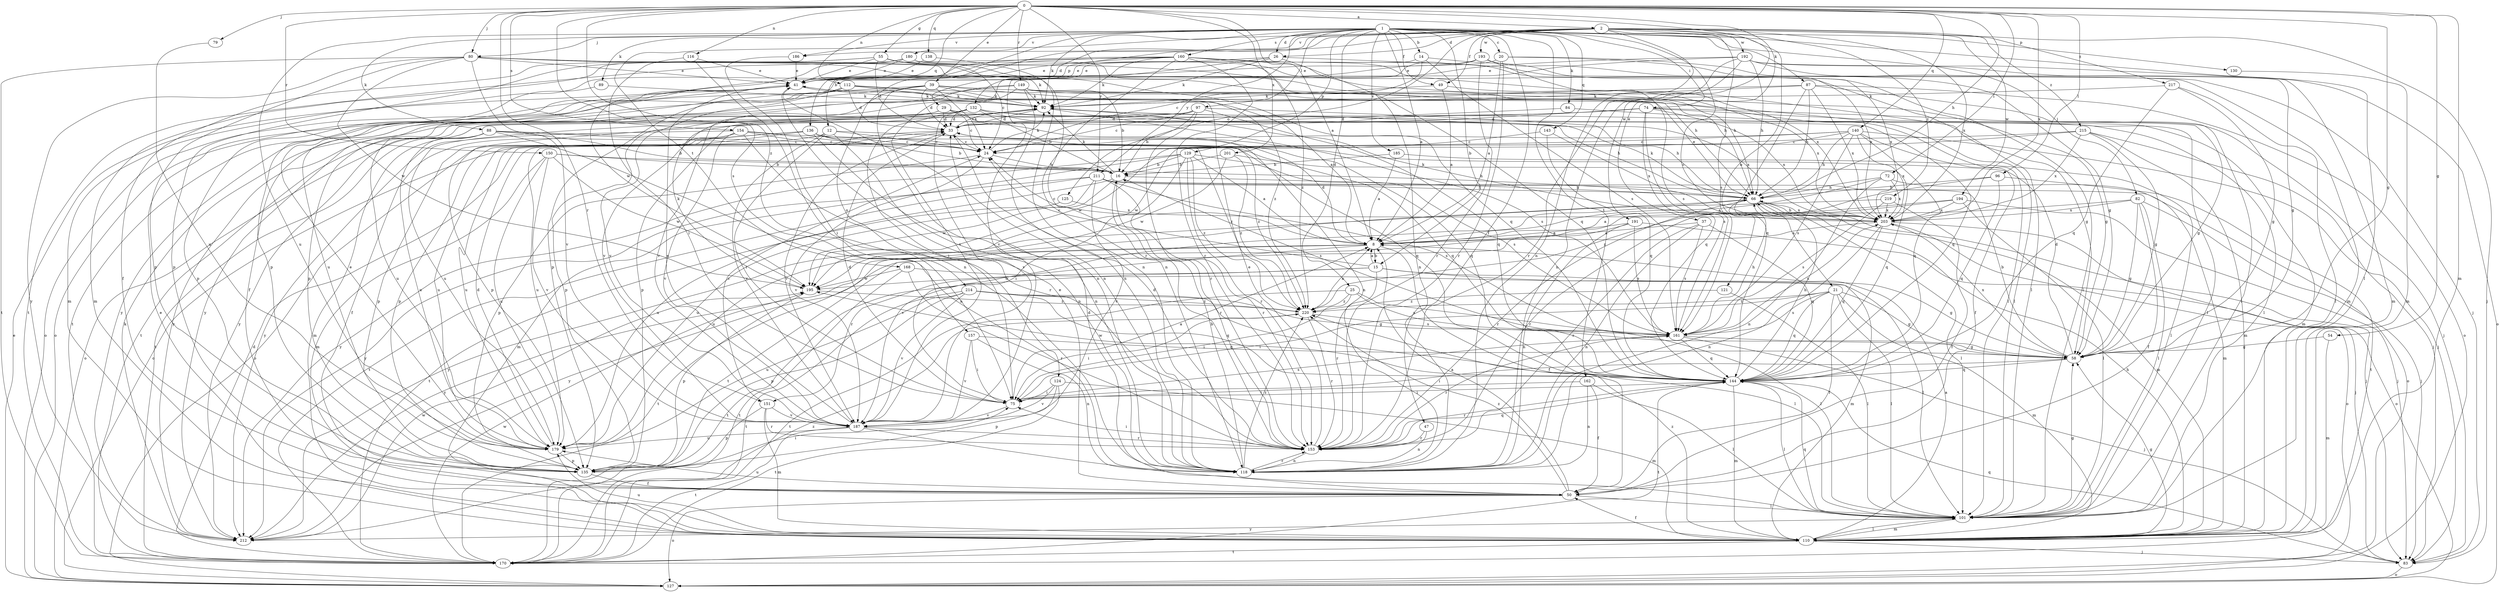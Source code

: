 strict digraph  {
0;
1;
2;
8;
12;
14;
15;
16;
20;
21;
24;
25;
26;
29;
33;
37;
39;
41;
47;
49;
50;
54;
55;
58;
66;
72;
74;
75;
79;
80;
82;
83;
84;
87;
88;
89;
92;
96;
97;
101;
110;
112;
116;
118;
121;
124;
125;
127;
129;
130;
132;
135;
136;
138;
140;
143;
144;
149;
150;
151;
153;
154;
157;
160;
161;
162;
168;
170;
179;
180;
185;
186;
187;
191;
192;
193;
194;
195;
201;
203;
211;
212;
214;
215;
217;
219;
220;
0 -> 2  [label=a];
0 -> 8  [label=a];
0 -> 37  [label=e];
0 -> 39  [label=e];
0 -> 54  [label=g];
0 -> 55  [label=g];
0 -> 58  [label=g];
0 -> 66  [label=h];
0 -> 72  [label=i];
0 -> 79  [label=j];
0 -> 80  [label=j];
0 -> 96  [label=l];
0 -> 110  [label=m];
0 -> 112  [label=n];
0 -> 116  [label=n];
0 -> 136  [label=q];
0 -> 138  [label=q];
0 -> 140  [label=q];
0 -> 149  [label=r];
0 -> 150  [label=r];
0 -> 151  [label=r];
0 -> 154  [label=s];
0 -> 157  [label=s];
0 -> 191  [label=w];
0 -> 201  [label=x];
0 -> 203  [label=x];
0 -> 211  [label=y];
0 -> 214  [label=z];
1 -> 8  [label=a];
1 -> 12  [label=b];
1 -> 14  [label=b];
1 -> 15  [label=b];
1 -> 20  [label=c];
1 -> 21  [label=c];
1 -> 25  [label=d];
1 -> 26  [label=d];
1 -> 47  [label=f];
1 -> 49  [label=f];
1 -> 74  [label=i];
1 -> 80  [label=j];
1 -> 82  [label=j];
1 -> 84  [label=k];
1 -> 87  [label=k];
1 -> 88  [label=k];
1 -> 89  [label=k];
1 -> 92  [label=k];
1 -> 97  [label=l];
1 -> 101  [label=l];
1 -> 129  [label=p];
1 -> 130  [label=p];
1 -> 143  [label=q];
1 -> 160  [label=s];
1 -> 162  [label=t];
1 -> 179  [label=u];
1 -> 180  [label=v];
1 -> 185  [label=v];
1 -> 186  [label=v];
1 -> 211  [label=y];
2 -> 26  [label=d];
2 -> 29  [label=d];
2 -> 49  [label=f];
2 -> 83  [label=j];
2 -> 118  [label=n];
2 -> 121  [label=o];
2 -> 124  [label=o];
2 -> 125  [label=o];
2 -> 132  [label=p];
2 -> 161  [label=s];
2 -> 168  [label=t];
2 -> 186  [label=v];
2 -> 192  [label=w];
2 -> 193  [label=w];
2 -> 194  [label=w];
2 -> 203  [label=x];
2 -> 215  [label=z];
2 -> 217  [label=z];
2 -> 219  [label=z];
8 -> 15  [label=b];
8 -> 24  [label=c];
8 -> 33  [label=d];
8 -> 50  [label=f];
8 -> 151  [label=r];
8 -> 170  [label=t];
8 -> 212  [label=y];
12 -> 24  [label=c];
12 -> 75  [label=i];
12 -> 118  [label=n];
12 -> 144  [label=q];
12 -> 179  [label=u];
12 -> 187  [label=v];
14 -> 24  [label=c];
14 -> 41  [label=e];
14 -> 58  [label=g];
14 -> 161  [label=s];
15 -> 8  [label=a];
15 -> 24  [label=c];
15 -> 58  [label=g];
15 -> 110  [label=m];
15 -> 153  [label=r];
15 -> 170  [label=t];
15 -> 195  [label=w];
16 -> 66  [label=h];
16 -> 92  [label=k];
16 -> 153  [label=r];
16 -> 161  [label=s];
16 -> 179  [label=u];
16 -> 195  [label=w];
20 -> 8  [label=a];
20 -> 41  [label=e];
20 -> 83  [label=j];
20 -> 153  [label=r];
20 -> 203  [label=x];
21 -> 50  [label=f];
21 -> 58  [label=g];
21 -> 75  [label=i];
21 -> 101  [label=l];
21 -> 110  [label=m];
21 -> 144  [label=q];
21 -> 161  [label=s];
21 -> 220  [label=z];
24 -> 16  [label=b];
24 -> 92  [label=k];
24 -> 135  [label=p];
24 -> 187  [label=v];
25 -> 75  [label=i];
25 -> 101  [label=l];
25 -> 161  [label=s];
25 -> 170  [label=t];
25 -> 220  [label=z];
26 -> 41  [label=e];
26 -> 92  [label=k];
26 -> 118  [label=n];
26 -> 135  [label=p];
26 -> 203  [label=x];
29 -> 24  [label=c];
29 -> 33  [label=d];
29 -> 118  [label=n];
29 -> 135  [label=p];
29 -> 179  [label=u];
29 -> 203  [label=x];
33 -> 24  [label=c];
33 -> 92  [label=k];
33 -> 127  [label=o];
33 -> 187  [label=v];
37 -> 8  [label=a];
37 -> 118  [label=n];
37 -> 144  [label=q];
37 -> 153  [label=r];
37 -> 161  [label=s];
39 -> 24  [label=c];
39 -> 33  [label=d];
39 -> 58  [label=g];
39 -> 92  [label=k];
39 -> 118  [label=n];
39 -> 127  [label=o];
39 -> 170  [label=t];
39 -> 187  [label=v];
39 -> 220  [label=z];
41 -> 92  [label=k];
41 -> 118  [label=n];
41 -> 127  [label=o];
47 -> 118  [label=n];
47 -> 153  [label=r];
49 -> 8  [label=a];
49 -> 92  [label=k];
49 -> 203  [label=x];
50 -> 8  [label=a];
50 -> 33  [label=d];
50 -> 41  [label=e];
50 -> 101  [label=l];
50 -> 127  [label=o];
50 -> 179  [label=u];
50 -> 220  [label=z];
54 -> 58  [label=g];
54 -> 110  [label=m];
55 -> 24  [label=c];
55 -> 33  [label=d];
55 -> 41  [label=e];
55 -> 50  [label=f];
55 -> 101  [label=l];
55 -> 135  [label=p];
55 -> 144  [label=q];
58 -> 16  [label=b];
58 -> 33  [label=d];
58 -> 75  [label=i];
58 -> 144  [label=q];
58 -> 203  [label=x];
66 -> 41  [label=e];
66 -> 83  [label=j];
66 -> 92  [label=k];
66 -> 101  [label=l];
66 -> 110  [label=m];
66 -> 153  [label=r];
66 -> 179  [label=u];
66 -> 187  [label=v];
66 -> 203  [label=x];
72 -> 8  [label=a];
72 -> 66  [label=h];
72 -> 110  [label=m];
72 -> 118  [label=n];
72 -> 203  [label=x];
74 -> 33  [label=d];
74 -> 58  [label=g];
74 -> 83  [label=j];
74 -> 135  [label=p];
74 -> 144  [label=q];
74 -> 161  [label=s];
74 -> 170  [label=t];
74 -> 203  [label=x];
75 -> 8  [label=a];
75 -> 33  [label=d];
75 -> 161  [label=s];
75 -> 187  [label=v];
79 -> 179  [label=u];
80 -> 41  [label=e];
80 -> 66  [label=h];
80 -> 92  [label=k];
80 -> 135  [label=p];
80 -> 153  [label=r];
80 -> 170  [label=t];
80 -> 187  [label=v];
80 -> 195  [label=w];
80 -> 212  [label=y];
82 -> 50  [label=f];
82 -> 58  [label=g];
82 -> 83  [label=j];
82 -> 101  [label=l];
82 -> 170  [label=t];
82 -> 203  [label=x];
83 -> 127  [label=o];
83 -> 144  [label=q];
84 -> 33  [label=d];
84 -> 110  [label=m];
87 -> 66  [label=h];
87 -> 92  [label=k];
87 -> 101  [label=l];
87 -> 127  [label=o];
87 -> 144  [label=q];
87 -> 203  [label=x];
87 -> 212  [label=y];
88 -> 16  [label=b];
88 -> 24  [label=c];
88 -> 110  [label=m];
88 -> 118  [label=n];
88 -> 127  [label=o];
88 -> 144  [label=q];
88 -> 170  [label=t];
88 -> 179  [label=u];
89 -> 92  [label=k];
89 -> 135  [label=p];
92 -> 33  [label=d];
92 -> 101  [label=l];
92 -> 161  [label=s];
92 -> 212  [label=y];
96 -> 66  [label=h];
96 -> 144  [label=q];
96 -> 170  [label=t];
96 -> 220  [label=z];
97 -> 16  [label=b];
97 -> 24  [label=c];
97 -> 33  [label=d];
97 -> 66  [label=h];
97 -> 144  [label=q];
97 -> 153  [label=r];
97 -> 212  [label=y];
101 -> 58  [label=g];
101 -> 110  [label=m];
101 -> 144  [label=q];
101 -> 212  [label=y];
110 -> 8  [label=a];
110 -> 41  [label=e];
110 -> 50  [label=f];
110 -> 58  [label=g];
110 -> 66  [label=h];
110 -> 83  [label=j];
110 -> 101  [label=l];
110 -> 170  [label=t];
110 -> 179  [label=u];
110 -> 220  [label=z];
112 -> 8  [label=a];
112 -> 33  [label=d];
112 -> 92  [label=k];
112 -> 101  [label=l];
112 -> 179  [label=u];
112 -> 187  [label=v];
112 -> 212  [label=y];
116 -> 41  [label=e];
116 -> 75  [label=i];
116 -> 118  [label=n];
118 -> 16  [label=b];
118 -> 153  [label=r];
118 -> 220  [label=z];
121 -> 101  [label=l];
121 -> 220  [label=z];
124 -> 75  [label=i];
124 -> 110  [label=m];
124 -> 135  [label=p];
124 -> 170  [label=t];
124 -> 187  [label=v];
125 -> 170  [label=t];
125 -> 203  [label=x];
127 -> 41  [label=e];
129 -> 8  [label=a];
129 -> 16  [label=b];
129 -> 75  [label=i];
129 -> 110  [label=m];
129 -> 153  [label=r];
129 -> 161  [label=s];
129 -> 212  [label=y];
129 -> 220  [label=z];
130 -> 110  [label=m];
132 -> 16  [label=b];
132 -> 33  [label=d];
132 -> 66  [label=h];
132 -> 75  [label=i];
132 -> 101  [label=l];
132 -> 135  [label=p];
132 -> 144  [label=q];
132 -> 179  [label=u];
132 -> 187  [label=v];
135 -> 50  [label=f];
135 -> 75  [label=i];
136 -> 16  [label=b];
136 -> 24  [label=c];
136 -> 118  [label=n];
136 -> 127  [label=o];
136 -> 135  [label=p];
136 -> 179  [label=u];
136 -> 220  [label=z];
138 -> 41  [label=e];
138 -> 118  [label=n];
140 -> 24  [label=c];
140 -> 50  [label=f];
140 -> 66  [label=h];
140 -> 83  [label=j];
140 -> 144  [label=q];
140 -> 161  [label=s];
140 -> 179  [label=u];
140 -> 195  [label=w];
140 -> 203  [label=x];
143 -> 24  [label=c];
143 -> 144  [label=q];
143 -> 203  [label=x];
144 -> 66  [label=h];
144 -> 75  [label=i];
144 -> 101  [label=l];
144 -> 110  [label=m];
144 -> 153  [label=r];
144 -> 170  [label=t];
144 -> 195  [label=w];
149 -> 16  [label=b];
149 -> 50  [label=f];
149 -> 58  [label=g];
149 -> 92  [label=k];
149 -> 101  [label=l];
149 -> 118  [label=n];
149 -> 135  [label=p];
149 -> 187  [label=v];
150 -> 16  [label=b];
150 -> 66  [label=h];
150 -> 110  [label=m];
150 -> 179  [label=u];
150 -> 187  [label=v];
150 -> 195  [label=w];
151 -> 24  [label=c];
151 -> 110  [label=m];
151 -> 135  [label=p];
151 -> 153  [label=r];
151 -> 187  [label=v];
153 -> 33  [label=d];
153 -> 41  [label=e];
153 -> 75  [label=i];
153 -> 118  [label=n];
153 -> 144  [label=q];
154 -> 24  [label=c];
154 -> 50  [label=f];
154 -> 135  [label=p];
154 -> 144  [label=q];
154 -> 153  [label=r];
154 -> 187  [label=v];
154 -> 212  [label=y];
154 -> 220  [label=z];
157 -> 58  [label=g];
157 -> 75  [label=i];
157 -> 118  [label=n];
157 -> 187  [label=v];
160 -> 41  [label=e];
160 -> 66  [label=h];
160 -> 92  [label=k];
160 -> 101  [label=l];
160 -> 110  [label=m];
160 -> 118  [label=n];
160 -> 135  [label=p];
160 -> 153  [label=r];
160 -> 170  [label=t];
160 -> 203  [label=x];
160 -> 220  [label=z];
161 -> 58  [label=g];
161 -> 66  [label=h];
161 -> 83  [label=j];
161 -> 144  [label=q];
161 -> 153  [label=r];
161 -> 203  [label=x];
162 -> 50  [label=f];
162 -> 75  [label=i];
162 -> 101  [label=l];
162 -> 118  [label=n];
168 -> 101  [label=l];
168 -> 153  [label=r];
168 -> 170  [label=t];
168 -> 195  [label=w];
170 -> 33  [label=d];
170 -> 195  [label=w];
179 -> 33  [label=d];
179 -> 41  [label=e];
179 -> 135  [label=p];
180 -> 41  [label=e];
180 -> 66  [label=h];
180 -> 110  [label=m];
180 -> 144  [label=q];
180 -> 195  [label=w];
185 -> 8  [label=a];
185 -> 16  [label=b];
185 -> 101  [label=l];
186 -> 41  [label=e];
186 -> 75  [label=i];
187 -> 41  [label=e];
187 -> 101  [label=l];
187 -> 153  [label=r];
187 -> 170  [label=t];
187 -> 179  [label=u];
191 -> 8  [label=a];
191 -> 118  [label=n];
191 -> 127  [label=o];
191 -> 161  [label=s];
191 -> 212  [label=y];
192 -> 41  [label=e];
192 -> 58  [label=g];
192 -> 66  [label=h];
192 -> 110  [label=m];
192 -> 118  [label=n];
192 -> 127  [label=o];
192 -> 153  [label=r];
192 -> 187  [label=v];
193 -> 41  [label=e];
193 -> 110  [label=m];
193 -> 153  [label=r];
193 -> 161  [label=s];
193 -> 187  [label=v];
194 -> 8  [label=a];
194 -> 83  [label=j];
194 -> 101  [label=l];
194 -> 153  [label=r];
194 -> 203  [label=x];
195 -> 92  [label=k];
195 -> 135  [label=p];
195 -> 220  [label=z];
201 -> 16  [label=b];
201 -> 144  [label=q];
201 -> 195  [label=w];
201 -> 220  [label=z];
203 -> 8  [label=a];
203 -> 66  [label=h];
203 -> 83  [label=j];
203 -> 92  [label=k];
203 -> 118  [label=n];
203 -> 127  [label=o];
203 -> 144  [label=q];
211 -> 66  [label=h];
211 -> 127  [label=o];
211 -> 153  [label=r];
211 -> 161  [label=s];
211 -> 170  [label=t];
211 -> 179  [label=u];
211 -> 187  [label=v];
211 -> 212  [label=y];
212 -> 92  [label=k];
212 -> 195  [label=w];
212 -> 220  [label=z];
214 -> 58  [label=g];
214 -> 101  [label=l];
214 -> 135  [label=p];
214 -> 144  [label=q];
214 -> 170  [label=t];
214 -> 179  [label=u];
214 -> 187  [label=v];
214 -> 220  [label=z];
215 -> 24  [label=c];
215 -> 58  [label=g];
215 -> 83  [label=j];
215 -> 110  [label=m];
215 -> 195  [label=w];
215 -> 203  [label=x];
217 -> 58  [label=g];
217 -> 92  [label=k];
217 -> 101  [label=l];
217 -> 144  [label=q];
219 -> 50  [label=f];
219 -> 161  [label=s];
219 -> 203  [label=x];
219 -> 212  [label=y];
220 -> 8  [label=a];
220 -> 75  [label=i];
220 -> 153  [label=r];
220 -> 161  [label=s];
}
